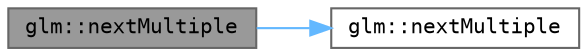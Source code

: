 digraph "glm::nextMultiple"
{
 // LATEX_PDF_SIZE
  bgcolor="transparent";
  edge [fontname=Terminal,fontsize=10,labelfontname=Helvetica,labelfontsize=10];
  node [fontname=Terminal,fontsize=10,shape=box,height=0.2,width=0.4];
  rankdir="LR";
  Node1 [label="glm::nextMultiple",height=0.2,width=0.4,color="gray40", fillcolor="grey60", style="filled", fontcolor="black",tooltip=" "];
  Node1 -> Node2 [color="steelblue1",style="solid"];
  Node2 [label="glm::nextMultiple",height=0.2,width=0.4,color="grey40", fillcolor="white", style="filled",URL="$group__ext__scalar__integer.html#gab770a3835c44c8a6fd225be4f4e6b317",tooltip=" "];
}
